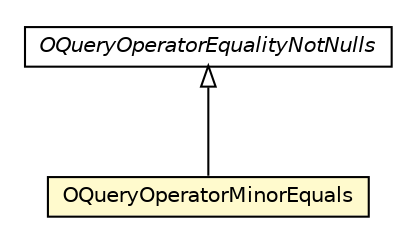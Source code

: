 #!/usr/local/bin/dot
#
# Class diagram 
# Generated by UMLGraph version R5_6-24-gf6e263 (http://www.umlgraph.org/)
#

digraph G {
	edge [fontname="Helvetica",fontsize=10,labelfontname="Helvetica",labelfontsize=10];
	node [fontname="Helvetica",fontsize=10,shape=plaintext];
	nodesep=0.25;
	ranksep=0.5;
	// com.orientechnologies.orient.core.sql.operator.OQueryOperatorEqualityNotNulls
	c5180602 [label=<<table title="com.orientechnologies.orient.core.sql.operator.OQueryOperatorEqualityNotNulls" border="0" cellborder="1" cellspacing="0" cellpadding="2" port="p" href="./OQueryOperatorEqualityNotNulls.html">
		<tr><td><table border="0" cellspacing="0" cellpadding="1">
<tr><td align="center" balign="center"><font face="Helvetica-Oblique"> OQueryOperatorEqualityNotNulls </font></td></tr>
		</table></td></tr>
		</table>>, URL="./OQueryOperatorEqualityNotNulls.html", fontname="Helvetica", fontcolor="black", fontsize=10.0];
	// com.orientechnologies.orient.core.sql.operator.OQueryOperatorMinorEquals
	c5180624 [label=<<table title="com.orientechnologies.orient.core.sql.operator.OQueryOperatorMinorEquals" border="0" cellborder="1" cellspacing="0" cellpadding="2" port="p" bgcolor="lemonChiffon" href="./OQueryOperatorMinorEquals.html">
		<tr><td><table border="0" cellspacing="0" cellpadding="1">
<tr><td align="center" balign="center"> OQueryOperatorMinorEquals </td></tr>
		</table></td></tr>
		</table>>, URL="./OQueryOperatorMinorEquals.html", fontname="Helvetica", fontcolor="black", fontsize=10.0];
	//com.orientechnologies.orient.core.sql.operator.OQueryOperatorMinorEquals extends com.orientechnologies.orient.core.sql.operator.OQueryOperatorEqualityNotNulls
	c5180602:p -> c5180624:p [dir=back,arrowtail=empty];
}

